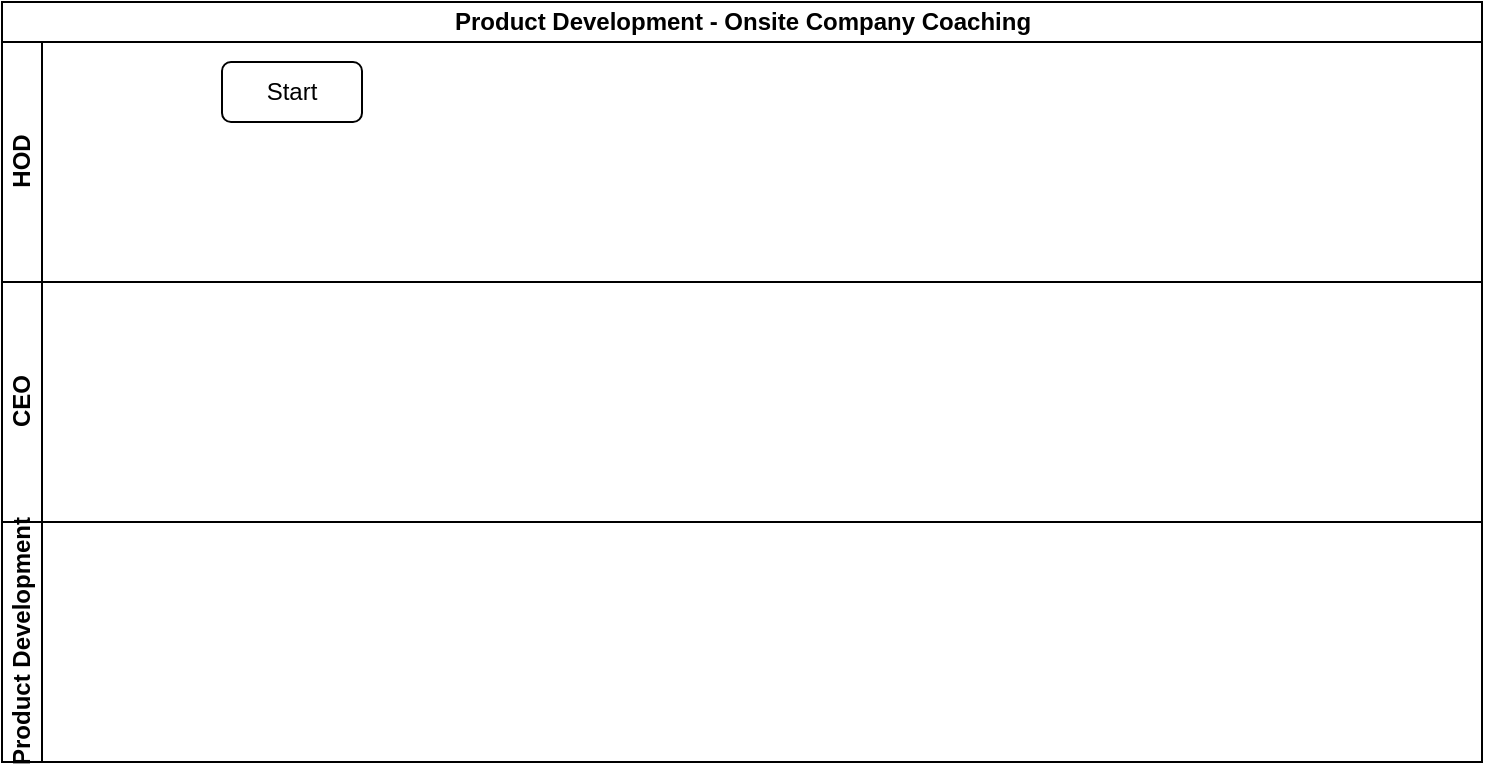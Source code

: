 <mxfile version="13.6.5" type="github">
  <diagram id="DY3eHfvOSPWDVCPXGx6p" name="Page-1">
    <mxGraphModel dx="1038" dy="547" grid="1" gridSize="10" guides="1" tooltips="1" connect="1" arrows="1" fold="1" page="1" pageScale="1" pageWidth="1169" pageHeight="827" math="0" shadow="0">
      <root>
        <mxCell id="0" />
        <mxCell id="1" parent="0" />
        <mxCell id="_B_kPmU5SBiJ9JDvNw43-1" value="Product Development - Onsite Company Coaching" style="swimlane;html=1;childLayout=stackLayout;resizeParent=1;resizeParentMax=0;horizontal=1;startSize=20;horizontalStack=0;" vertex="1" parent="1">
          <mxGeometry x="30" y="90" width="740" height="380" as="geometry" />
        </mxCell>
        <mxCell id="_B_kPmU5SBiJ9JDvNw43-2" value="HOD" style="swimlane;html=1;startSize=20;horizontal=0;" vertex="1" parent="_B_kPmU5SBiJ9JDvNw43-1">
          <mxGeometry y="20" width="740" height="120" as="geometry" />
        </mxCell>
        <mxCell id="_B_kPmU5SBiJ9JDvNw43-5" value="Start" style="rounded=1;whiteSpace=wrap;html=1;" vertex="1" parent="_B_kPmU5SBiJ9JDvNw43-2">
          <mxGeometry x="110" y="10" width="70" height="30" as="geometry" />
        </mxCell>
        <mxCell id="_B_kPmU5SBiJ9JDvNw43-3" value="CEO" style="swimlane;html=1;startSize=20;horizontal=0;" vertex="1" parent="_B_kPmU5SBiJ9JDvNw43-1">
          <mxGeometry y="140" width="740" height="120" as="geometry" />
        </mxCell>
        <mxCell id="_B_kPmU5SBiJ9JDvNw43-4" value="Product Development" style="swimlane;html=1;startSize=20;horizontal=0;" vertex="1" parent="_B_kPmU5SBiJ9JDvNw43-1">
          <mxGeometry y="260" width="740" height="120" as="geometry" />
        </mxCell>
      </root>
    </mxGraphModel>
  </diagram>
</mxfile>

